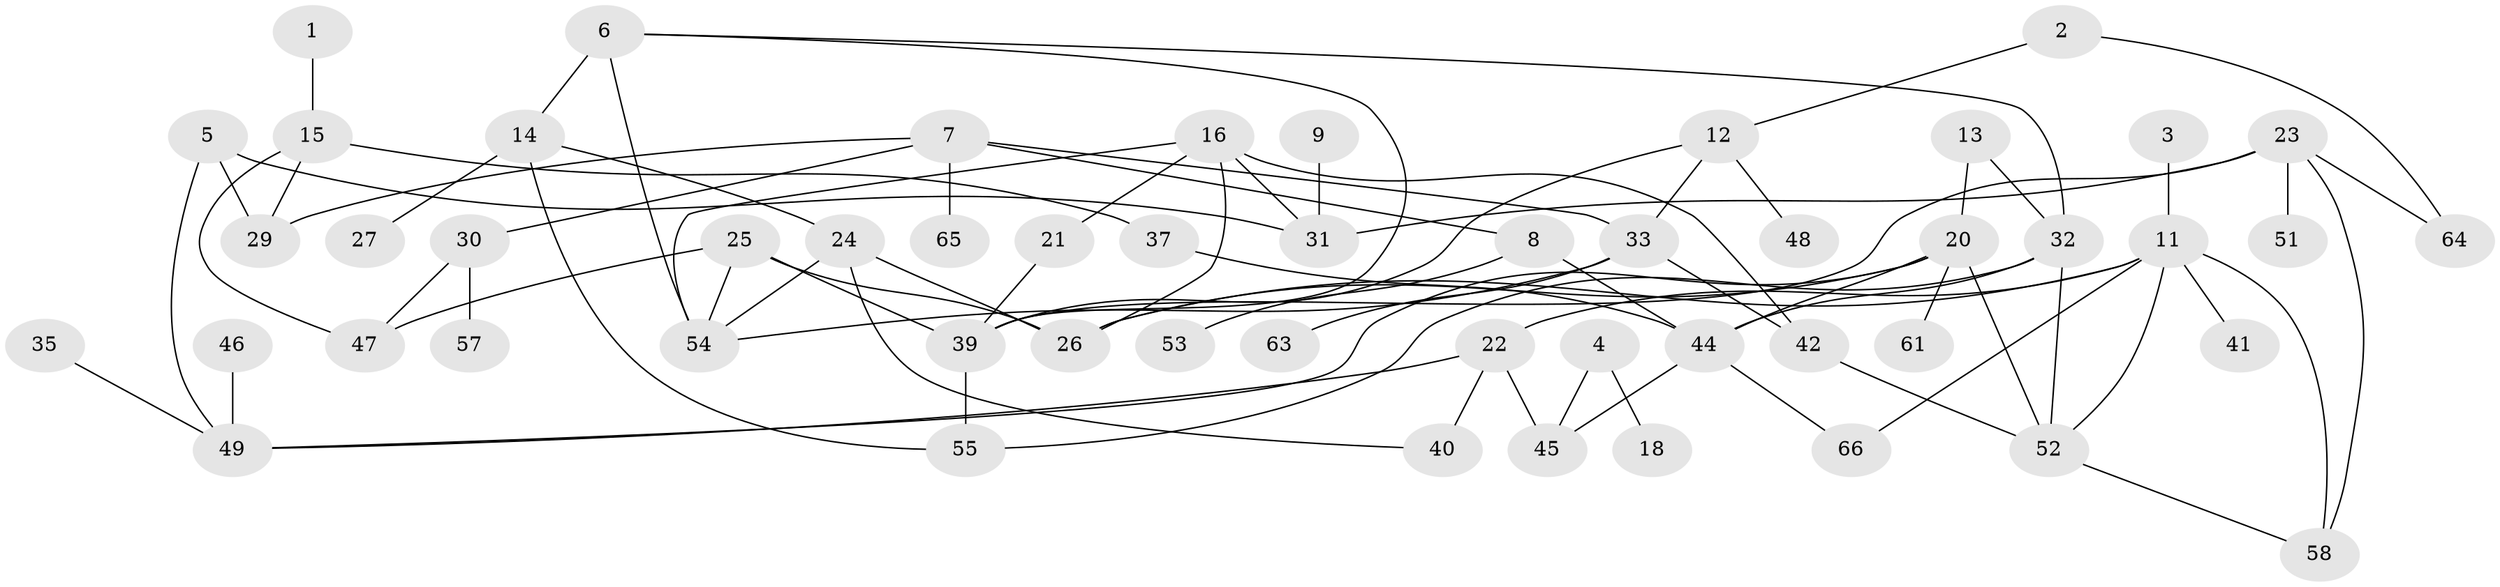 // original degree distribution, {1: 0.20454545454545456, 2: 0.25757575757575757, 3: 0.2803030303030303, 0: 0.09848484848484848, 4: 0.11363636363636363, 6: 0.015151515151515152, 7: 0.007575757575757576, 5: 0.022727272727272728}
// Generated by graph-tools (version 1.1) at 2025/33/03/09/25 02:33:32]
// undirected, 53 vertices, 80 edges
graph export_dot {
graph [start="1"]
  node [color=gray90,style=filled];
  1;
  2;
  3;
  4;
  5;
  6;
  7;
  8;
  9;
  11;
  12;
  13;
  14;
  15;
  16;
  18;
  20;
  21;
  22;
  23;
  24;
  25;
  26;
  27;
  29;
  30;
  31;
  32;
  33;
  35;
  37;
  39;
  40;
  41;
  42;
  44;
  45;
  46;
  47;
  48;
  49;
  51;
  52;
  53;
  54;
  55;
  57;
  58;
  61;
  63;
  64;
  65;
  66;
  1 -- 15 [weight=1.0];
  2 -- 12 [weight=1.0];
  2 -- 64 [weight=1.0];
  3 -- 11 [weight=1.0];
  4 -- 18 [weight=1.0];
  4 -- 45 [weight=1.0];
  5 -- 29 [weight=1.0];
  5 -- 31 [weight=1.0];
  5 -- 49 [weight=1.0];
  6 -- 14 [weight=2.0];
  6 -- 32 [weight=1.0];
  6 -- 39 [weight=1.0];
  6 -- 54 [weight=2.0];
  7 -- 8 [weight=1.0];
  7 -- 29 [weight=1.0];
  7 -- 30 [weight=1.0];
  7 -- 33 [weight=1.0];
  7 -- 65 [weight=1.0];
  8 -- 44 [weight=1.0];
  8 -- 53 [weight=1.0];
  9 -- 31 [weight=1.0];
  11 -- 22 [weight=1.0];
  11 -- 26 [weight=1.0];
  11 -- 41 [weight=1.0];
  11 -- 52 [weight=1.0];
  11 -- 58 [weight=1.0];
  11 -- 66 [weight=1.0];
  12 -- 33 [weight=1.0];
  12 -- 39 [weight=1.0];
  12 -- 48 [weight=1.0];
  13 -- 20 [weight=1.0];
  13 -- 32 [weight=1.0];
  14 -- 24 [weight=1.0];
  14 -- 27 [weight=1.0];
  14 -- 55 [weight=1.0];
  15 -- 29 [weight=1.0];
  15 -- 37 [weight=1.0];
  15 -- 47 [weight=1.0];
  16 -- 21 [weight=1.0];
  16 -- 26 [weight=1.0];
  16 -- 31 [weight=1.0];
  16 -- 42 [weight=1.0];
  16 -- 54 [weight=1.0];
  20 -- 26 [weight=1.0];
  20 -- 44 [weight=1.0];
  20 -- 49 [weight=1.0];
  20 -- 52 [weight=1.0];
  20 -- 61 [weight=1.0];
  21 -- 39 [weight=1.0];
  22 -- 40 [weight=2.0];
  22 -- 45 [weight=2.0];
  22 -- 49 [weight=1.0];
  23 -- 31 [weight=1.0];
  23 -- 39 [weight=1.0];
  23 -- 51 [weight=1.0];
  23 -- 58 [weight=1.0];
  23 -- 64 [weight=1.0];
  24 -- 26 [weight=2.0];
  24 -- 40 [weight=1.0];
  24 -- 54 [weight=1.0];
  25 -- 26 [weight=2.0];
  25 -- 39 [weight=1.0];
  25 -- 47 [weight=1.0];
  25 -- 54 [weight=1.0];
  30 -- 47 [weight=1.0];
  30 -- 57 [weight=1.0];
  32 -- 44 [weight=1.0];
  32 -- 52 [weight=1.0];
  32 -- 55 [weight=1.0];
  33 -- 42 [weight=1.0];
  33 -- 54 [weight=1.0];
  33 -- 63 [weight=2.0];
  35 -- 49 [weight=1.0];
  37 -- 44 [weight=1.0];
  39 -- 55 [weight=1.0];
  42 -- 52 [weight=1.0];
  44 -- 45 [weight=1.0];
  44 -- 66 [weight=1.0];
  46 -- 49 [weight=1.0];
  52 -- 58 [weight=1.0];
}
